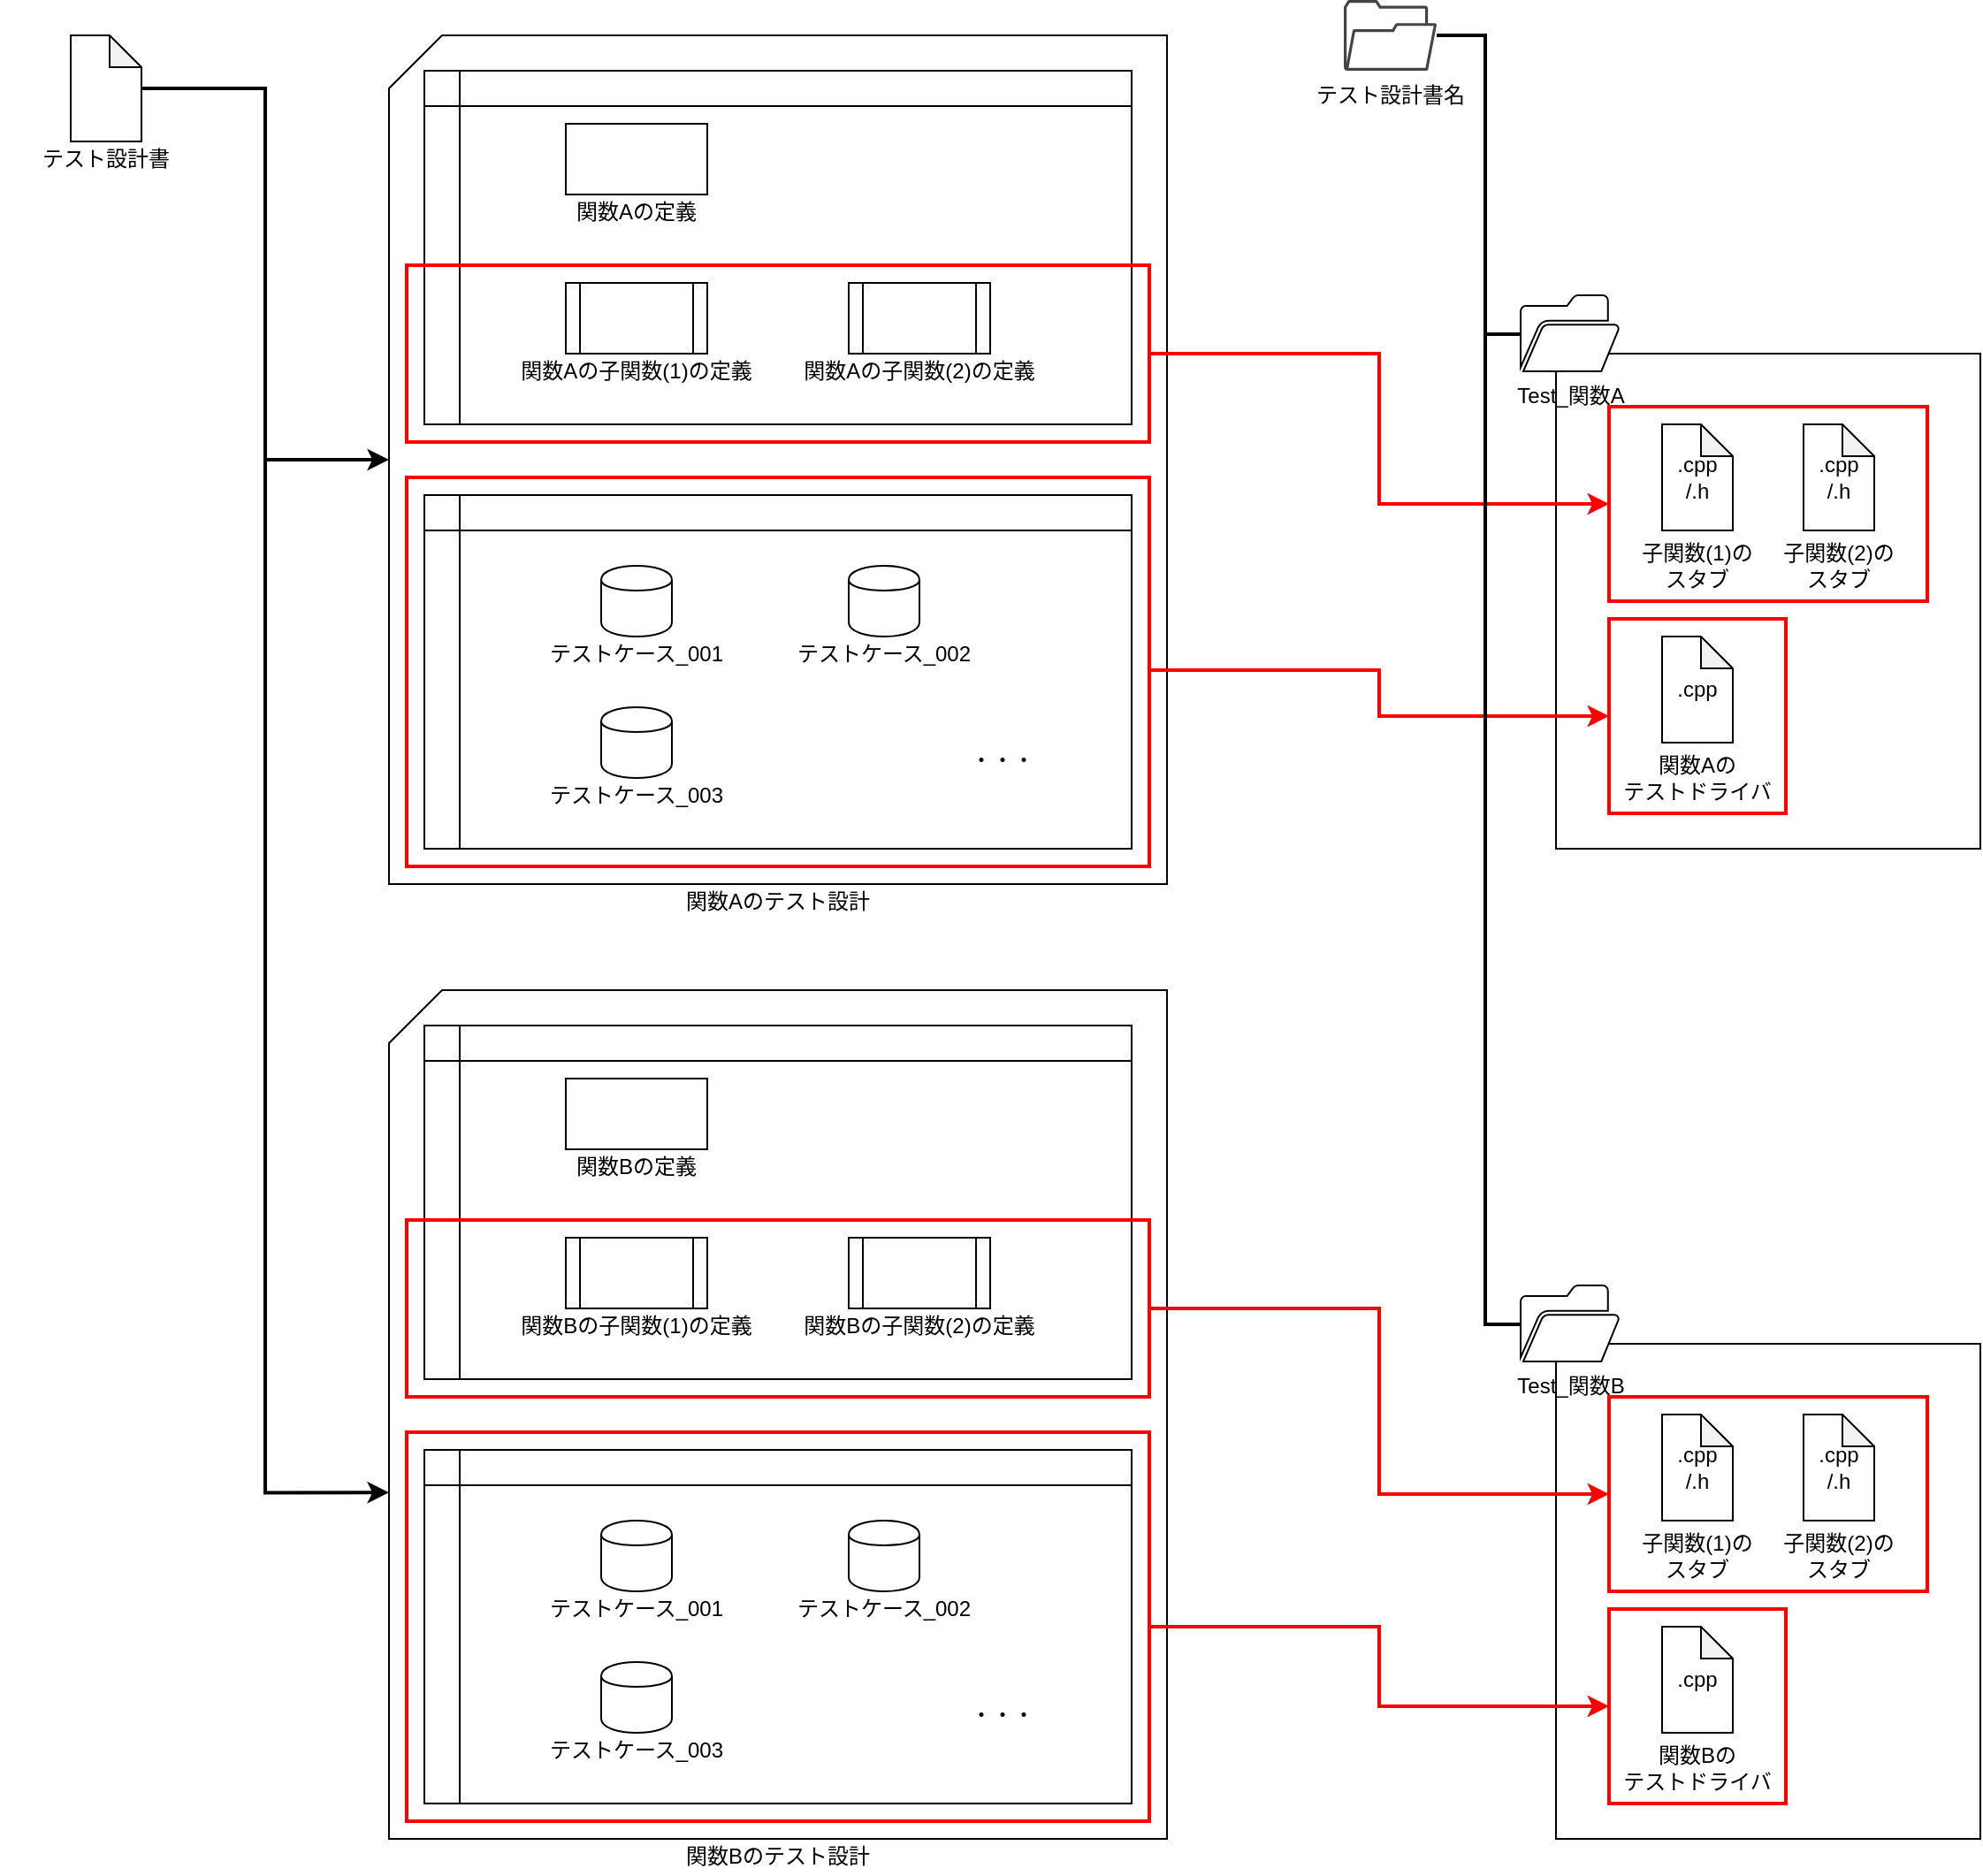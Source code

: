 <mxfile version="12.4.2" type="device" pages="1"><diagram id="nnxOgE9_j1x9hrJlQdRm" name="file layout"><mxGraphModel dx="1086" dy="816" grid="1" gridSize="10" guides="1" tooltips="1" connect="1" arrows="1" fold="1" page="1" pageScale="1" pageWidth="827" pageHeight="1169" math="0" shadow="0"><root><mxCell id="0"/><mxCell id="1" parent="0"/><mxCell id="1WIhckKM4JYPkACSEYyi-6" value="" style="rounded=0;whiteSpace=wrap;html=1;" parent="1" vertex="1"><mxGeometry x="920" y="840" width="240" height="280" as="geometry"/></mxCell><mxCell id="GIxDo6UumOsDI6ICcTWf-71" value="" style="rounded=0;whiteSpace=wrap;html=1;fillColor=none;strokeColor=#FF0000;strokeWidth=2;" parent="1" vertex="1"><mxGeometry x="950" y="870" width="180" height="110" as="geometry"/></mxCell><mxCell id="GIxDo6UumOsDI6ICcTWf-76" value="" style="rounded=0;whiteSpace=wrap;html=1;fillColor=none;strokeColor=#FF0000;strokeWidth=2;" parent="1" vertex="1"><mxGeometry x="950" y="990" width="100" height="110" as="geometry"/></mxCell><mxCell id="1WIhckKM4JYPkACSEYyi-3" value="" style="rounded=0;whiteSpace=wrap;html=1;" parent="1" vertex="1"><mxGeometry x="920" y="280" width="240" height="280" as="geometry"/></mxCell><mxCell id="1WIhckKM4JYPkACSEYyi-5" value=".cpp" style="rounded=0;whiteSpace=wrap;html=1;fillColor=none;strokeColor=#FF0000;strokeWidth=2;verticalAlign=middle;" parent="1" vertex="1"><mxGeometry x="950" y="430" width="100" height="110" as="geometry"/></mxCell><mxCell id="GIxDo6UumOsDI6ICcTWf-30" value="" style="shape=card;whiteSpace=wrap;html=1;size=30;" parent="1" vertex="1"><mxGeometry x="260" y="100" width="440" height="480" as="geometry"/></mxCell><mxCell id="GIxDo6UumOsDI6ICcTWf-69" style="rounded=0;orthogonalLoop=1;jettySize=auto;html=1;strokeColor=#000000;strokeWidth=2;edgeStyle=orthogonalEdgeStyle;" parent="1" source="GIxDo6UumOsDI6ICcTWf-1" target="GIxDo6UumOsDI6ICcTWf-30" edge="1"><mxGeometry relative="1" as="geometry"/></mxCell><mxCell id="GIxDo6UumOsDI6ICcTWf-70" style="edgeStyle=orthogonalEdgeStyle;rounded=0;orthogonalLoop=1;jettySize=auto;html=1;strokeColor=#000000;strokeWidth=2;entryX=0;entryY=0.592;entryDx=0;entryDy=0;entryPerimeter=0;" parent="1" source="GIxDo6UumOsDI6ICcTWf-1" target="GIxDo6UumOsDI6ICcTWf-41" edge="1"><mxGeometry relative="1" as="geometry"/></mxCell><mxCell id="GIxDo6UumOsDI6ICcTWf-1" value="" style="shape=note;whiteSpace=wrap;html=1;backgroundOutline=1;darkOpacity=0.05;size=18;" parent="1" vertex="1"><mxGeometry x="80" y="100" width="40" height="60" as="geometry"/></mxCell><mxCell id="GIxDo6UumOsDI6ICcTWf-36" value="" style="shape=internalStorage;whiteSpace=wrap;html=1;backgroundOutline=1;" parent="1" vertex="1"><mxGeometry x="280" y="360" width="400" height="200" as="geometry"/></mxCell><mxCell id="GIxDo6UumOsDI6ICcTWf-35" value="" style="shape=internalStorage;whiteSpace=wrap;html=1;backgroundOutline=1;" parent="1" vertex="1"><mxGeometry x="280" y="120" width="400" height="200" as="geometry"/></mxCell><mxCell id="GIxDo6UumOsDI6ICcTWf-2" value="テスト設計書" style="text;html=1;strokeColor=none;fillColor=none;align=center;verticalAlign=middle;whiteSpace=wrap;rounded=0;" parent="1" vertex="1"><mxGeometry x="40" y="160" width="120" height="20" as="geometry"/></mxCell><mxCell id="GIxDo6UumOsDI6ICcTWf-4" value="" style="shape=cylinder;whiteSpace=wrap;html=1;boundedLbl=1;backgroundOutline=1;" parent="1" vertex="1"><mxGeometry x="380" y="400" width="40" height="40" as="geometry"/></mxCell><mxCell id="GIxDo6UumOsDI6ICcTWf-5" value="関数Aのテスト設計" style="text;html=1;strokeColor=none;fillColor=none;align=center;verticalAlign=middle;whiteSpace=wrap;rounded=0;" parent="1" vertex="1"><mxGeometry x="420" y="580" width="120" height="20" as="geometry"/></mxCell><mxCell id="GIxDo6UumOsDI6ICcTWf-7" value="テストケース_001" style="text;html=1;strokeColor=none;fillColor=none;align=center;verticalAlign=middle;whiteSpace=wrap;rounded=0;" parent="1" vertex="1"><mxGeometry x="340" y="440" width="120" height="20" as="geometry"/></mxCell><mxCell id="GIxDo6UumOsDI6ICcTWf-8" value="" style="shape=cylinder;whiteSpace=wrap;html=1;boundedLbl=1;backgroundOutline=1;" parent="1" vertex="1"><mxGeometry x="520" y="400" width="40" height="40" as="geometry"/></mxCell><mxCell id="GIxDo6UumOsDI6ICcTWf-9" value="テストケース_002" style="text;html=1;strokeColor=none;fillColor=none;align=center;verticalAlign=middle;whiteSpace=wrap;rounded=0;" parent="1" vertex="1"><mxGeometry x="480" y="440" width="120" height="20" as="geometry"/></mxCell><mxCell id="GIxDo6UumOsDI6ICcTWf-10" value="" style="shape=cylinder;whiteSpace=wrap;html=1;boundedLbl=1;backgroundOutline=1;" parent="1" vertex="1"><mxGeometry x="380" y="480" width="40" height="40" as="geometry"/></mxCell><mxCell id="GIxDo6UumOsDI6ICcTWf-11" value="テストケース_003" style="text;html=1;strokeColor=none;fillColor=none;align=center;verticalAlign=middle;whiteSpace=wrap;rounded=0;" parent="1" vertex="1"><mxGeometry x="340" y="520" width="120" height="20" as="geometry"/></mxCell><mxCell id="GIxDo6UumOsDI6ICcTWf-27" value="" style="shape=process;whiteSpace=wrap;html=1;backgroundOutline=1;" parent="1" vertex="1"><mxGeometry x="360" y="240" width="80" height="40" as="geometry"/></mxCell><mxCell id="GIxDo6UumOsDI6ICcTWf-28" value="" style="rounded=0;whiteSpace=wrap;html=1;" parent="1" vertex="1"><mxGeometry x="360" y="150" width="80" height="40" as="geometry"/></mxCell><mxCell id="GIxDo6UumOsDI6ICcTWf-31" value="関数Aの定義" style="text;html=1;strokeColor=none;fillColor=none;align=center;verticalAlign=middle;whiteSpace=wrap;rounded=0;" parent="1" vertex="1"><mxGeometry x="340" y="190" width="120" height="20" as="geometry"/></mxCell><mxCell id="GIxDo6UumOsDI6ICcTWf-32" value="関数Aの子関数(1)の定義" style="text;html=1;strokeColor=none;fillColor=none;align=center;verticalAlign=middle;whiteSpace=wrap;rounded=0;" parent="1" vertex="1"><mxGeometry x="320" y="280" width="160" height="20" as="geometry"/></mxCell><mxCell id="GIxDo6UumOsDI6ICcTWf-33" value="" style="shape=process;whiteSpace=wrap;html=1;backgroundOutline=1;" parent="1" vertex="1"><mxGeometry x="520" y="240" width="80" height="40" as="geometry"/></mxCell><mxCell id="GIxDo6UumOsDI6ICcTWf-34" value="関数Aの子関数(2)の定義" style="text;html=1;strokeColor=none;fillColor=none;align=center;verticalAlign=middle;whiteSpace=wrap;rounded=0;" parent="1" vertex="1"><mxGeometry x="480" y="280" width="160" height="20" as="geometry"/></mxCell><mxCell id="GIxDo6UumOsDI6ICcTWf-37" value="・・・" style="text;html=1;strokeColor=none;fillColor=none;align=center;verticalAlign=middle;whiteSpace=wrap;rounded=0;" parent="1" vertex="1"><mxGeometry x="547" y="500" width="120" height="20" as="geometry"/></mxCell><mxCell id="GIxDo6UumOsDI6ICcTWf-41" value="" style="shape=card;whiteSpace=wrap;html=1;size=30;" parent="1" vertex="1"><mxGeometry x="260" y="640" width="440" height="480" as="geometry"/></mxCell><mxCell id="GIxDo6UumOsDI6ICcTWf-42" value="" style="shape=internalStorage;whiteSpace=wrap;html=1;backgroundOutline=1;" parent="1" vertex="1"><mxGeometry x="280" y="900" width="400" height="200" as="geometry"/></mxCell><mxCell id="GIxDo6UumOsDI6ICcTWf-43" value="" style="shape=internalStorage;whiteSpace=wrap;html=1;backgroundOutline=1;" parent="1" vertex="1"><mxGeometry x="280" y="660" width="400" height="200" as="geometry"/></mxCell><mxCell id="GIxDo6UumOsDI6ICcTWf-44" value="" style="shape=cylinder;whiteSpace=wrap;html=1;boundedLbl=1;backgroundOutline=1;" parent="1" vertex="1"><mxGeometry x="380" y="940" width="40" height="40" as="geometry"/></mxCell><mxCell id="GIxDo6UumOsDI6ICcTWf-45" value="関数Bのテスト設計" style="text;html=1;strokeColor=none;fillColor=none;align=center;verticalAlign=middle;whiteSpace=wrap;rounded=0;" parent="1" vertex="1"><mxGeometry x="420" y="1120" width="120" height="20" as="geometry"/></mxCell><mxCell id="GIxDo6UumOsDI6ICcTWf-46" value="テストケース_001" style="text;html=1;strokeColor=none;fillColor=none;align=center;verticalAlign=middle;whiteSpace=wrap;rounded=0;" parent="1" vertex="1"><mxGeometry x="340" y="980" width="120" height="20" as="geometry"/></mxCell><mxCell id="GIxDo6UumOsDI6ICcTWf-47" value="" style="shape=cylinder;whiteSpace=wrap;html=1;boundedLbl=1;backgroundOutline=1;" parent="1" vertex="1"><mxGeometry x="520" y="940" width="40" height="40" as="geometry"/></mxCell><mxCell id="GIxDo6UumOsDI6ICcTWf-48" value="テストケース_002" style="text;html=1;strokeColor=none;fillColor=none;align=center;verticalAlign=middle;whiteSpace=wrap;rounded=0;" parent="1" vertex="1"><mxGeometry x="480" y="980" width="120" height="20" as="geometry"/></mxCell><mxCell id="GIxDo6UumOsDI6ICcTWf-49" value="" style="shape=cylinder;whiteSpace=wrap;html=1;boundedLbl=1;backgroundOutline=1;" parent="1" vertex="1"><mxGeometry x="380" y="1020" width="40" height="40" as="geometry"/></mxCell><mxCell id="GIxDo6UumOsDI6ICcTWf-50" value="テストケース_003" style="text;html=1;strokeColor=none;fillColor=none;align=center;verticalAlign=middle;whiteSpace=wrap;rounded=0;" parent="1" vertex="1"><mxGeometry x="340" y="1060" width="120" height="20" as="geometry"/></mxCell><mxCell id="GIxDo6UumOsDI6ICcTWf-51" value="" style="shape=process;whiteSpace=wrap;html=1;backgroundOutline=1;" parent="1" vertex="1"><mxGeometry x="360" y="780" width="80" height="40" as="geometry"/></mxCell><mxCell id="GIxDo6UumOsDI6ICcTWf-52" value="" style="rounded=0;whiteSpace=wrap;html=1;" parent="1" vertex="1"><mxGeometry x="360" y="690" width="80" height="40" as="geometry"/></mxCell><mxCell id="GIxDo6UumOsDI6ICcTWf-53" value="関数Bの定義" style="text;html=1;strokeColor=none;fillColor=none;align=center;verticalAlign=middle;whiteSpace=wrap;rounded=0;" parent="1" vertex="1"><mxGeometry x="340" y="730" width="120" height="20" as="geometry"/></mxCell><mxCell id="GIxDo6UumOsDI6ICcTWf-54" value="関数Bの子関数(1)の定義" style="text;html=1;strokeColor=none;fillColor=none;align=center;verticalAlign=middle;whiteSpace=wrap;rounded=0;" parent="1" vertex="1"><mxGeometry x="320" y="820" width="160" height="20" as="geometry"/></mxCell><mxCell id="GIxDo6UumOsDI6ICcTWf-55" value="" style="shape=process;whiteSpace=wrap;html=1;backgroundOutline=1;" parent="1" vertex="1"><mxGeometry x="520" y="780" width="80" height="40" as="geometry"/></mxCell><mxCell id="GIxDo6UumOsDI6ICcTWf-56" value="関数Bの子関数(2)の定義" style="text;html=1;strokeColor=none;fillColor=none;align=center;verticalAlign=middle;whiteSpace=wrap;rounded=0;" parent="1" vertex="1"><mxGeometry x="480" y="820" width="160" height="20" as="geometry"/></mxCell><mxCell id="GIxDo6UumOsDI6ICcTWf-57" value="・・・" style="text;html=1;strokeColor=none;fillColor=none;align=center;verticalAlign=middle;whiteSpace=wrap;rounded=0;" parent="1" vertex="1"><mxGeometry x="547" y="1040" width="120" height="20" as="geometry"/></mxCell><mxCell id="GIxDo6UumOsDI6ICcTWf-61" style="edgeStyle=orthogonalEdgeStyle;rounded=0;orthogonalLoop=1;jettySize=auto;html=1;strokeColor=#FF0000;strokeWidth=2;entryX=0;entryY=0.5;entryDx=0;entryDy=0;" parent="1" target="1WIhckKM4JYPkACSEYyi-5" edge="1"><mxGeometry relative="1" as="geometry"><mxPoint x="690" y="459" as="sourcePoint"/><mxPoint x="760" y="460" as="targetPoint"/><Array as="points"><mxPoint x="820" y="459"/><mxPoint x="820" y="485"/></Array></mxGeometry></mxCell><mxCell id="GIxDo6UumOsDI6ICcTWf-58" value="" style="rounded=0;whiteSpace=wrap;html=1;fillColor=none;strokeColor=#FF0000;strokeWidth=2;" parent="1" vertex="1"><mxGeometry x="270" y="350" width="420" height="220" as="geometry"/></mxCell><mxCell id="GIxDo6UumOsDI6ICcTWf-59" value=".cpp" style="shape=note;whiteSpace=wrap;html=1;backgroundOutline=1;darkOpacity=0.05;size=18;" parent="1" vertex="1"><mxGeometry x="980" y="440" width="40" height="60" as="geometry"/></mxCell><mxCell id="GIxDo6UumOsDI6ICcTWf-60" value="関数Aの&lt;br&gt;テストドライバ" style="text;html=1;strokeColor=none;fillColor=none;align=center;verticalAlign=middle;whiteSpace=wrap;rounded=0;" parent="1" vertex="1"><mxGeometry x="940" y="500" width="120" height="40" as="geometry"/></mxCell><mxCell id="GIxDo6UumOsDI6ICcTWf-63" value="" style="rounded=0;whiteSpace=wrap;html=1;fillColor=none;strokeColor=#FF0000;strokeWidth=2;" parent="1" vertex="1"><mxGeometry x="950" y="310" width="180" height="110" as="geometry"/></mxCell><mxCell id="GIxDo6UumOsDI6ICcTWf-68" style="edgeStyle=orthogonalEdgeStyle;rounded=0;orthogonalLoop=1;jettySize=auto;html=1;entryX=0;entryY=0.5;entryDx=0;entryDy=0;strokeColor=#FF0000;strokeWidth=2;" parent="1" source="GIxDo6UumOsDI6ICcTWf-65" target="GIxDo6UumOsDI6ICcTWf-63" edge="1"><mxGeometry relative="1" as="geometry"/></mxCell><mxCell id="GIxDo6UumOsDI6ICcTWf-65" value="" style="rounded=0;whiteSpace=wrap;html=1;fillColor=none;strokeColor=#FF0000;strokeWidth=2;" parent="1" vertex="1"><mxGeometry x="270" y="230" width="420" height="100" as="geometry"/></mxCell><mxCell id="GIxDo6UumOsDI6ICcTWf-66" value=".cpp&lt;br&gt;/.h" style="shape=note;whiteSpace=wrap;html=1;backgroundOutline=1;darkOpacity=0.05;size=18;verticalAlign=middle;" parent="1" vertex="1"><mxGeometry x="980" y="320" width="40" height="60" as="geometry"/></mxCell><mxCell id="GIxDo6UumOsDI6ICcTWf-67" value="子関数(1)の&lt;br&gt;スタブ" style="text;html=1;strokeColor=none;fillColor=none;align=center;verticalAlign=middle;whiteSpace=wrap;rounded=0;" parent="1" vertex="1"><mxGeometry x="940" y="380" width="120" height="40" as="geometry"/></mxCell><mxCell id="GIxDo6UumOsDI6ICcTWf-72" style="edgeStyle=orthogonalEdgeStyle;rounded=0;orthogonalLoop=1;jettySize=auto;html=1;entryX=0;entryY=0.5;entryDx=0;entryDy=0;strokeColor=#FF0000;strokeWidth=2;" parent="1" source="GIxDo6UumOsDI6ICcTWf-73" target="GIxDo6UumOsDI6ICcTWf-71" edge="1"><mxGeometry relative="1" as="geometry"/></mxCell><mxCell id="GIxDo6UumOsDI6ICcTWf-73" value="" style="rounded=0;whiteSpace=wrap;html=1;fillColor=none;strokeColor=#FF0000;strokeWidth=2;" parent="1" vertex="1"><mxGeometry x="270" y="770" width="420" height="100" as="geometry"/></mxCell><mxCell id="GIxDo6UumOsDI6ICcTWf-80" style="edgeStyle=orthogonalEdgeStyle;rounded=0;orthogonalLoop=1;jettySize=auto;html=1;entryX=0;entryY=0.5;entryDx=0;entryDy=0;strokeColor=#FF0000;strokeWidth=2;" parent="1" source="GIxDo6UumOsDI6ICcTWf-77" target="GIxDo6UumOsDI6ICcTWf-76" edge="1"><mxGeometry relative="1" as="geometry"/></mxCell><mxCell id="GIxDo6UumOsDI6ICcTWf-77" value="" style="rounded=0;whiteSpace=wrap;html=1;fillColor=none;strokeColor=#FF0000;strokeWidth=2;" parent="1" vertex="1"><mxGeometry x="270" y="890" width="420" height="220" as="geometry"/></mxCell><mxCell id="1WIhckKM4JYPkACSEYyi-1" value="テスト設計書名" style="pointerEvents=1;shadow=0;dashed=0;html=1;strokeColor=none;fillColor=#434445;aspect=fixed;labelPosition=center;verticalLabelPosition=bottom;verticalAlign=top;align=center;outlineConnect=0;shape=mxgraph.vvd.folder;" parent="1" vertex="1"><mxGeometry x="800" y="80" width="52.63" height="40" as="geometry"/></mxCell><mxCell id="1WIhckKM4JYPkACSEYyi-2" value="Test_関数A" style="pointerEvents=1;shadow=0;dashed=0;html=1;strokeColor=#000000;fillColor=#FFFFFF;labelPosition=center;verticalLabelPosition=bottom;verticalAlign=top;outlineConnect=0;align=center;shape=mxgraph.office.concepts.folder_open;strokeWidth=1;perimeterSpacing=0;" parent="1" vertex="1"><mxGeometry x="900" y="247" width="56" height="43" as="geometry"/></mxCell><mxCell id="1WIhckKM4JYPkACSEYyi-7" value="Test_関数B" style="pointerEvents=1;shadow=0;dashed=0;html=1;strokeColor=#000000;fillColor=#FFFFFF;labelPosition=center;verticalLabelPosition=bottom;verticalAlign=top;outlineConnect=0;align=center;shape=mxgraph.office.concepts.folder_open;strokeWidth=1;perimeterSpacing=0;" parent="1" vertex="1"><mxGeometry x="900" y="807" width="56" height="43" as="geometry"/></mxCell><mxCell id="1WIhckKM4JYPkACSEYyi-8" value="" style="group" parent="1" vertex="1" connectable="0"><mxGeometry x="940" y="880" width="120" height="100" as="geometry"/></mxCell><mxCell id="GIxDo6UumOsDI6ICcTWf-74" value=".cpp&lt;br&gt;/.h" style="shape=note;whiteSpace=wrap;html=1;backgroundOutline=1;darkOpacity=0.05;size=18;" parent="1WIhckKM4JYPkACSEYyi-8" vertex="1"><mxGeometry x="40" width="40" height="60" as="geometry"/></mxCell><mxCell id="GIxDo6UumOsDI6ICcTWf-75" value="子関数(1)の&lt;br&gt;スタブ" style="text;html=1;strokeColor=none;fillColor=none;align=center;verticalAlign=middle;whiteSpace=wrap;rounded=0;" parent="1WIhckKM4JYPkACSEYyi-8" vertex="1"><mxGeometry x="20" y="60" width="80" height="40" as="geometry"/></mxCell><mxCell id="1WIhckKM4JYPkACSEYyi-9" value="" style="group" parent="1" vertex="1" connectable="0"><mxGeometry x="940" y="1000" width="120" height="100" as="geometry"/></mxCell><mxCell id="GIxDo6UumOsDI6ICcTWf-78" value=".cpp" style="shape=note;whiteSpace=wrap;html=1;backgroundOutline=1;darkOpacity=0.05;size=18;" parent="1WIhckKM4JYPkACSEYyi-9" vertex="1"><mxGeometry x="40" width="40" height="60" as="geometry"/></mxCell><mxCell id="GIxDo6UumOsDI6ICcTWf-79" value="関数Bの&lt;br&gt;テストドライバ" style="text;html=1;strokeColor=none;fillColor=none;align=center;verticalAlign=middle;whiteSpace=wrap;rounded=0;" parent="1WIhckKM4JYPkACSEYyi-9" vertex="1"><mxGeometry y="60" width="120" height="40" as="geometry"/></mxCell><mxCell id="1WIhckKM4JYPkACSEYyi-11" style="edgeStyle=orthogonalEdgeStyle;rounded=0;orthogonalLoop=1;jettySize=auto;html=1;strokeColor=#000000;strokeWidth=2;endArrow=none;endFill=0;" parent="1" source="1WIhckKM4JYPkACSEYyi-1" target="1WIhckKM4JYPkACSEYyi-2" edge="1"><mxGeometry relative="1" as="geometry"><mxPoint x="1050" y="162" as="sourcePoint"/><mxPoint x="1310" y="247" as="targetPoint"/><Array as="points"><mxPoint x="880" y="100"/><mxPoint x="880" y="269"/></Array></mxGeometry></mxCell><mxCell id="1WIhckKM4JYPkACSEYyi-12" style="edgeStyle=orthogonalEdgeStyle;rounded=0;orthogonalLoop=1;jettySize=auto;html=1;strokeColor=#000000;strokeWidth=2;endArrow=none;endFill=0;" parent="1" source="1WIhckKM4JYPkACSEYyi-1" target="1WIhckKM4JYPkACSEYyi-7" edge="1"><mxGeometry relative="1" as="geometry"><mxPoint x="862.63" y="110" as="sourcePoint"/><mxPoint x="910" y="279" as="targetPoint"/><Array as="points"><mxPoint x="880" y="100"/><mxPoint x="880" y="829"/></Array></mxGeometry></mxCell><mxCell id="1WIhckKM4JYPkACSEYyi-15" value=".cpp&lt;br&gt;/.h" style="shape=note;whiteSpace=wrap;html=1;backgroundOutline=1;darkOpacity=0.05;size=18;verticalAlign=middle;" parent="1" vertex="1"><mxGeometry x="1060" y="320" width="40" height="60" as="geometry"/></mxCell><mxCell id="1WIhckKM4JYPkACSEYyi-16" value="子関数(2)の&lt;br&gt;スタブ" style="text;html=1;strokeColor=none;fillColor=none;align=center;verticalAlign=middle;whiteSpace=wrap;rounded=0;" parent="1" vertex="1"><mxGeometry x="1020" y="380" width="120" height="40" as="geometry"/></mxCell><mxCell id="1WIhckKM4JYPkACSEYyi-19" value="子関数(2)の&lt;br&gt;スタブ" style="text;html=1;strokeColor=none;fillColor=none;align=center;verticalAlign=middle;whiteSpace=wrap;rounded=0;" parent="1" vertex="1"><mxGeometry x="1040" y="940" width="80" height="40" as="geometry"/></mxCell><mxCell id="1WIhckKM4JYPkACSEYyi-18" value=".cpp&lt;br&gt;/.h" style="shape=note;whiteSpace=wrap;html=1;backgroundOutline=1;darkOpacity=0.05;size=18;" parent="1" vertex="1"><mxGeometry x="1060" y="880" width="40" height="60" as="geometry"/></mxCell></root></mxGraphModel></diagram></mxfile>
